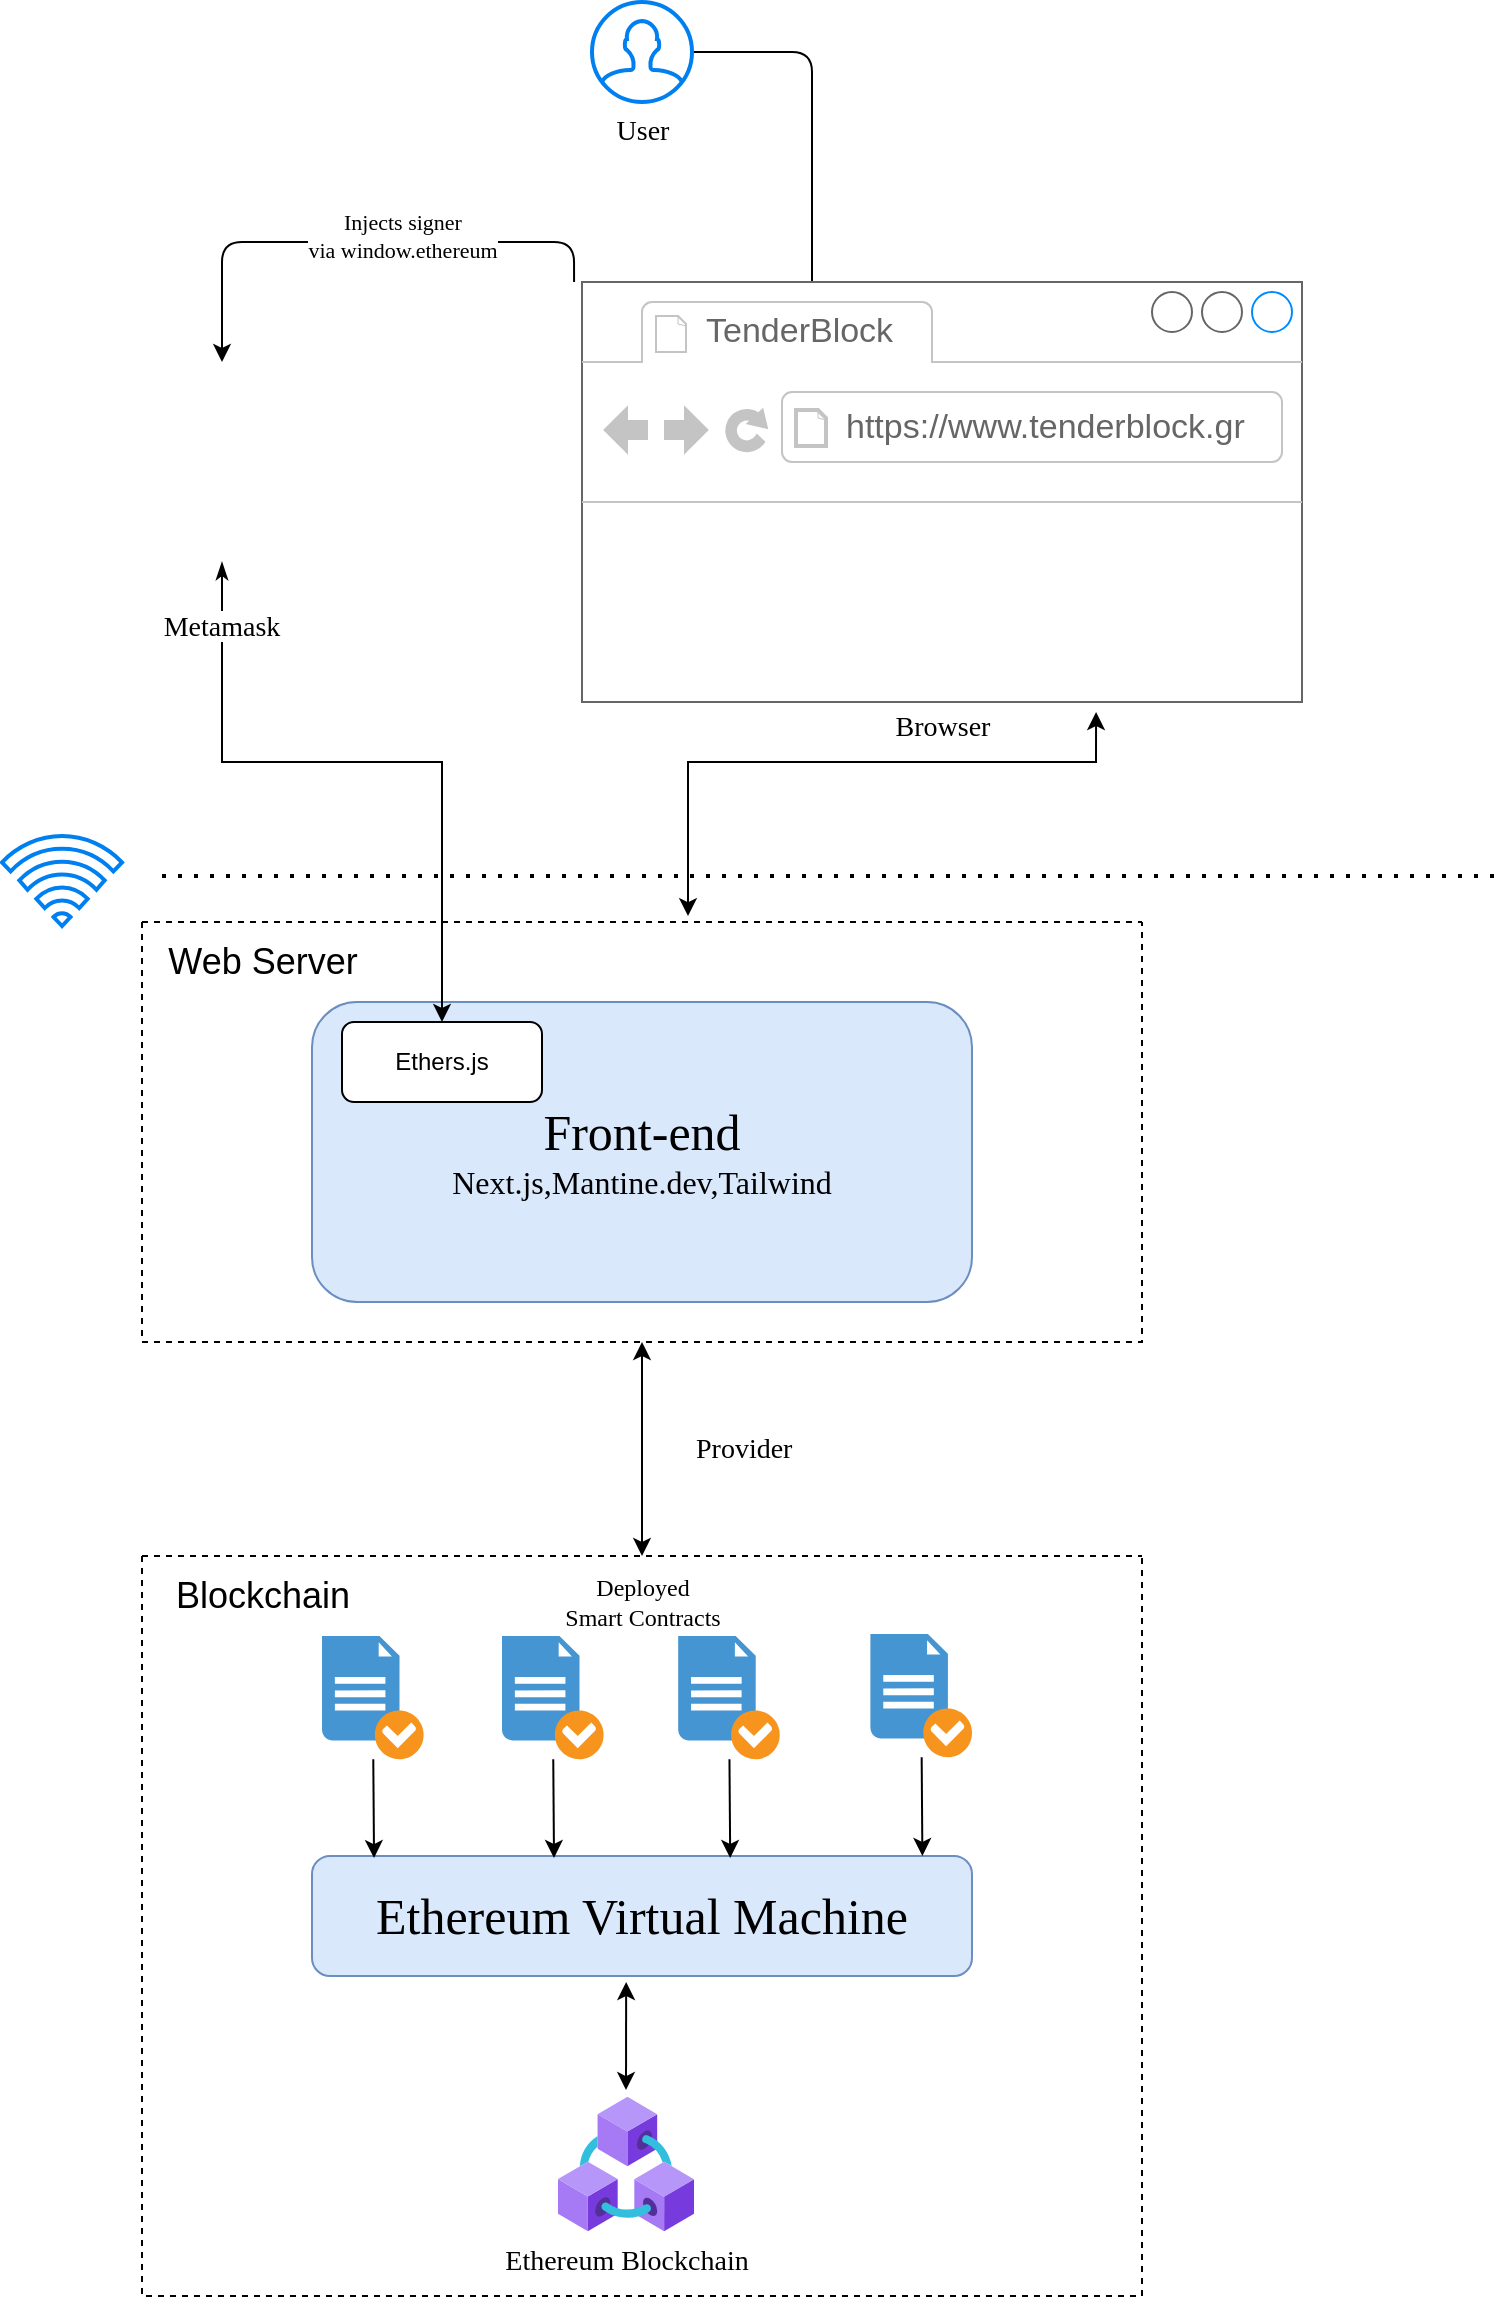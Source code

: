 <mxfile version="23.1.2" type="github">
  <diagram name="Σελίδα-1" id="bdJAyujOeMikRCHktjCR">
    <mxGraphModel dx="1372" dy="786" grid="1" gridSize="10" guides="1" tooltips="1" connect="1" arrows="1" fold="1" page="1" pageScale="1" pageWidth="827" pageHeight="1169" math="0" shadow="0">
      <root>
        <mxCell id="0" />
        <mxCell id="1" parent="0" />
        <mxCell id="oHdXri-5CH2S2hONBE9I-12" value="" style="edgeStyle=orthogonalEdgeStyle;rounded=1;orthogonalLoop=1;jettySize=auto;html=1;curved=0;" edge="1" parent="1" source="oHdXri-5CH2S2hONBE9I-1" target="oHdXri-5CH2S2hONBE9I-3">
          <mxGeometry relative="1" as="geometry" />
        </mxCell>
        <mxCell id="oHdXri-5CH2S2hONBE9I-1" value="User" style="html=1;verticalLabelPosition=bottom;align=center;labelBackgroundColor=#ffffff;verticalAlign=top;strokeWidth=2;strokeColor=#0080F0;shadow=0;dashed=0;shape=mxgraph.ios7.icons.user;fontFamily=Verdana;fontSize=14;" vertex="1" parent="1">
          <mxGeometry x="345" y="13" width="50" height="50" as="geometry" />
        </mxCell>
        <mxCell id="oHdXri-5CH2S2hONBE9I-2" value="&lt;br style=&quot;font-size: 14px;&quot;&gt;&lt;br style=&quot;font-size: 14px;&quot;&gt;&lt;br style=&quot;font-size: 14px;&quot;&gt;&lt;br style=&quot;font-size: 14px;&quot;&gt;&lt;br style=&quot;font-size: 14px;&quot;&gt;&lt;br style=&quot;font-size: 14px;&quot;&gt;&lt;br style=&quot;font-size: 14px;&quot;&gt;&lt;br style=&quot;font-size: 14px;&quot;&gt;&lt;br style=&quot;font-size: 14px;&quot;&gt;&lt;br style=&quot;font-size: 14px;&quot;&gt;&lt;br style=&quot;font-size: 14px;&quot;&gt;&lt;br style=&quot;font-size: 14px;&quot;&gt;&lt;br style=&quot;font-size: 14px;&quot;&gt;&lt;br style=&quot;font-size: 14px;&quot;&gt;Browser" style="strokeWidth=1;shadow=0;dashed=0;align=center;html=1;shape=mxgraph.mockup.containers.browserWindow;rSize=0;strokeColor=#666666;strokeColor2=#008cff;strokeColor3=#c4c4c4;mainText=,;recursiveResize=0;fontFamily=Verdana;fontSize=14;" vertex="1" parent="1">
          <mxGeometry x="340" y="153" width="360" height="210" as="geometry" />
        </mxCell>
        <mxCell id="oHdXri-5CH2S2hONBE9I-3" value="TenderBlock" style="strokeWidth=1;shadow=0;dashed=0;align=center;html=1;shape=mxgraph.mockup.containers.anchor;fontSize=17;fontColor=#666666;align=left;whiteSpace=wrap;" vertex="1" parent="oHdXri-5CH2S2hONBE9I-2">
          <mxGeometry x="60" y="12" width="110" height="26" as="geometry" />
        </mxCell>
        <mxCell id="oHdXri-5CH2S2hONBE9I-4" value="https://www.tenderblock.gr" style="strokeWidth=1;shadow=0;dashed=0;align=center;html=1;shape=mxgraph.mockup.containers.anchor;rSize=0;fontSize=17;fontColor=#666666;align=left;" vertex="1" parent="oHdXri-5CH2S2hONBE9I-2">
          <mxGeometry x="130" y="60" width="250" height="26" as="geometry" />
        </mxCell>
        <mxCell id="oHdXri-5CH2S2hONBE9I-5" value="" style="html=1;verticalLabelPosition=bottom;align=center;labelBackgroundColor=#ffffff;verticalAlign=top;strokeWidth=2;strokeColor=#0080F0;shadow=0;dashed=0;shape=mxgraph.ios7.icons.wifi;pointerEvents=1" vertex="1" parent="1">
          <mxGeometry x="50" y="430" width="60" height="45" as="geometry" />
        </mxCell>
        <mxCell id="oHdXri-5CH2S2hONBE9I-9" value="" style="swimlane;startSize=0;dashed=1;" vertex="1" parent="1">
          <mxGeometry x="120" y="473" width="500" height="210" as="geometry" />
        </mxCell>
        <mxCell id="oHdXri-5CH2S2hONBE9I-16" value="&lt;font face=&quot;Verdana&quot; style=&quot;&quot;&gt;&lt;span style=&quot;font-size: 25px;&quot;&gt;Front-end&lt;/span&gt;&lt;br&gt;&lt;font style=&quot;font-size: 16px;&quot;&gt;Next.js,Mantine.dev,Tailwind&lt;/font&gt;&lt;br&gt;&lt;/font&gt;" style="rounded=1;whiteSpace=wrap;html=1;fillColor=#dae8fc;strokeColor=#6c8ebf;" vertex="1" parent="oHdXri-5CH2S2hONBE9I-9">
          <mxGeometry x="85" y="40" width="330" height="150" as="geometry" />
        </mxCell>
        <mxCell id="oHdXri-5CH2S2hONBE9I-17" value="&lt;font style=&quot;font-size: 18px;&quot;&gt;Web Server&lt;/font&gt;" style="text;html=1;align=center;verticalAlign=middle;resizable=0;points=[];autosize=1;strokeColor=none;fillColor=none;" vertex="1" parent="oHdXri-5CH2S2hONBE9I-9">
          <mxGeometry width="120" height="40" as="geometry" />
        </mxCell>
        <mxCell id="oHdXri-5CH2S2hONBE9I-43" value="Ethers.js" style="rounded=1;whiteSpace=wrap;html=1;" vertex="1" parent="oHdXri-5CH2S2hONBE9I-9">
          <mxGeometry x="100" y="50" width="100" height="40" as="geometry" />
        </mxCell>
        <mxCell id="oHdXri-5CH2S2hONBE9I-20" style="edgeStyle=orthogonalEdgeStyle;rounded=0;orthogonalLoop=1;jettySize=auto;html=1;exitX=0.5;exitY=1;exitDx=0;exitDy=0;entryX=0.5;entryY=0;entryDx=0;entryDy=0;startArrow=classicThin;startFill=1;" edge="1" parent="1" source="oHdXri-5CH2S2hONBE9I-10" target="oHdXri-5CH2S2hONBE9I-43">
          <mxGeometry relative="1" as="geometry">
            <Array as="points">
              <mxPoint x="160" y="393" />
              <mxPoint x="270" y="393" />
            </Array>
          </mxGeometry>
        </mxCell>
        <mxCell id="oHdXri-5CH2S2hONBE9I-10" value="&#xa;Metamask" style="shape=image;verticalLabelPosition=bottom;labelBackgroundColor=default;verticalAlign=top;aspect=fixed;imageAspect=0;image=https://upload.wikimedia.org/wikipedia/commons/thumb/3/36/MetaMask_Fox.svg/1200px-MetaMask_Fox.svg.png;fontSize=14;fontFamily=Verdana;" vertex="1" parent="1">
          <mxGeometry x="110" y="193" width="100" height="100" as="geometry" />
        </mxCell>
        <mxCell id="oHdXri-5CH2S2hONBE9I-15" value="" style="endArrow=none;dashed=1;html=1;dashPattern=1 3;strokeWidth=2;rounded=0;" edge="1" parent="1">
          <mxGeometry width="50" height="50" relative="1" as="geometry">
            <mxPoint x="130" y="450" as="sourcePoint" />
            <mxPoint x="800" y="450" as="targetPoint" />
          </mxGeometry>
        </mxCell>
        <mxCell id="oHdXri-5CH2S2hONBE9I-19" value="" style="edgeStyle=orthogonalEdgeStyle;rounded=1;orthogonalLoop=1;jettySize=auto;html=1;curved=0;exitX=-0.011;exitY=0;exitDx=0;exitDy=0;exitPerimeter=0;entryX=0.5;entryY=0;entryDx=0;entryDy=0;" edge="1" parent="1" source="oHdXri-5CH2S2hONBE9I-2" target="oHdXri-5CH2S2hONBE9I-10">
          <mxGeometry relative="1" as="geometry">
            <mxPoint x="180" y="63" as="sourcePoint" />
            <mxPoint x="240" y="190" as="targetPoint" />
          </mxGeometry>
        </mxCell>
        <mxCell id="oHdXri-5CH2S2hONBE9I-42" value="&lt;font face=&quot;Verdana&quot;&gt;Injects signer&lt;br&gt;via window.ethereum&lt;/font&gt;" style="edgeLabel;html=1;align=center;verticalAlign=middle;resizable=0;points=[];" vertex="1" connectable="0" parent="oHdXri-5CH2S2hONBE9I-19">
          <mxGeometry x="-0.297" y="-3" relative="1" as="geometry">
            <mxPoint x="-16" as="offset" />
          </mxGeometry>
        </mxCell>
        <mxCell id="oHdXri-5CH2S2hONBE9I-21" style="edgeStyle=orthogonalEdgeStyle;rounded=0;orthogonalLoop=1;jettySize=auto;html=1;exitX=0.714;exitY=1.024;exitDx=0;exitDy=0;exitPerimeter=0;entryX=0.546;entryY=-0.014;entryDx=0;entryDy=0;entryPerimeter=0;startArrow=classic;startFill=1;" edge="1" parent="1" source="oHdXri-5CH2S2hONBE9I-2" target="oHdXri-5CH2S2hONBE9I-9">
          <mxGeometry relative="1" as="geometry">
            <mxPoint x="290" y="343" as="sourcePoint" />
            <mxPoint x="430" y="453" as="targetPoint" />
            <Array as="points">
              <mxPoint x="597" y="393" />
              <mxPoint x="393" y="393" />
            </Array>
          </mxGeometry>
        </mxCell>
        <mxCell id="oHdXri-5CH2S2hONBE9I-22" value="" style="swimlane;startSize=0;dashed=1;verticalAlign=bottom;labelPosition=center;verticalLabelPosition=top;align=center;" vertex="1" parent="1">
          <mxGeometry x="120" y="790" width="500" height="370" as="geometry" />
        </mxCell>
        <mxCell id="oHdXri-5CH2S2hONBE9I-23" value="&lt;font face=&quot;Verdana&quot; style=&quot;&quot;&gt;&lt;span style=&quot;font-size: 25px;&quot;&gt;Ethereum Virtual Machine&lt;/span&gt;&lt;br&gt;&lt;/font&gt;" style="rounded=1;whiteSpace=wrap;html=1;fillColor=#dae8fc;strokeColor=#6c8ebf;" vertex="1" parent="oHdXri-5CH2S2hONBE9I-22">
          <mxGeometry x="85" y="150" width="330" height="60" as="geometry" />
        </mxCell>
        <mxCell id="oHdXri-5CH2S2hONBE9I-24" value="&lt;span style=&quot;font-size: 18px;&quot;&gt;Blockchain&lt;/span&gt;" style="text;html=1;align=center;verticalAlign=middle;resizable=0;points=[];autosize=1;strokeColor=none;fillColor=none;" vertex="1" parent="oHdXri-5CH2S2hONBE9I-22">
          <mxGeometry x="5" width="110" height="40" as="geometry" />
        </mxCell>
        <mxCell id="oHdXri-5CH2S2hONBE9I-25" value="" style="shadow=0;dashed=0;html=1;strokeColor=none;fillColor=#4495D1;labelPosition=center;verticalLabelPosition=bottom;verticalAlign=top;align=center;outlineConnect=0;shape=mxgraph.veeam.checked_doc;" vertex="1" parent="oHdXri-5CH2S2hONBE9I-22">
          <mxGeometry x="90" y="40" width="50.8" height="61.6" as="geometry" />
        </mxCell>
        <mxCell id="oHdXri-5CH2S2hONBE9I-28" value="&lt;font style=&quot;font-size: 14px;&quot; face=&quot;Verdana&quot;&gt;Ethereum Blockchain&lt;/font&gt;" style="image;aspect=fixed;html=1;points=[];align=center;fontSize=12;image=img/lib/azure2/blockchain/Azure_Blockchain_Service.svg;" vertex="1" parent="oHdXri-5CH2S2hONBE9I-22">
          <mxGeometry x="208" y="270" width="68" height="68" as="geometry" />
        </mxCell>
        <mxCell id="oHdXri-5CH2S2hONBE9I-30" value="" style="endArrow=classic;startArrow=classic;html=1;rounded=0;entryX=0.5;entryY=-0.044;entryDx=0;entryDy=0;entryPerimeter=0;exitX=0.476;exitY=1.05;exitDx=0;exitDy=0;exitPerimeter=0;" edge="1" parent="oHdXri-5CH2S2hONBE9I-22" source="oHdXri-5CH2S2hONBE9I-23" target="oHdXri-5CH2S2hONBE9I-28">
          <mxGeometry width="50" height="50" relative="1" as="geometry">
            <mxPoint x="160" y="140" as="sourcePoint" />
            <mxPoint x="210" y="90" as="targetPoint" />
          </mxGeometry>
        </mxCell>
        <mxCell id="oHdXri-5CH2S2hONBE9I-33" value="" style="endArrow=classic;html=1;rounded=0;entryX=0.094;entryY=0.017;entryDx=0;entryDy=0;entryPerimeter=0;" edge="1" parent="oHdXri-5CH2S2hONBE9I-22" source="oHdXri-5CH2S2hONBE9I-25" target="oHdXri-5CH2S2hONBE9I-23">
          <mxGeometry width="50" height="50" relative="1" as="geometry">
            <mxPoint x="160" y="140" as="sourcePoint" />
            <mxPoint x="210" y="90" as="targetPoint" />
          </mxGeometry>
        </mxCell>
        <mxCell id="oHdXri-5CH2S2hONBE9I-35" value="" style="shadow=0;dashed=0;html=1;strokeColor=none;fillColor=#4495D1;labelPosition=center;verticalLabelPosition=bottom;verticalAlign=top;align=center;outlineConnect=0;shape=mxgraph.veeam.checked_doc;" vertex="1" parent="oHdXri-5CH2S2hONBE9I-22">
          <mxGeometry x="180" y="40" width="50.8" height="61.6" as="geometry" />
        </mxCell>
        <mxCell id="oHdXri-5CH2S2hONBE9I-36" value="" style="endArrow=classic;html=1;rounded=0;entryX=0.094;entryY=0.017;entryDx=0;entryDy=0;entryPerimeter=0;" edge="1" parent="oHdXri-5CH2S2hONBE9I-22" source="oHdXri-5CH2S2hONBE9I-35">
          <mxGeometry width="50" height="50" relative="1" as="geometry">
            <mxPoint x="250" y="140" as="sourcePoint" />
            <mxPoint x="206" y="151" as="targetPoint" />
          </mxGeometry>
        </mxCell>
        <mxCell id="oHdXri-5CH2S2hONBE9I-37" value="" style="shadow=0;dashed=0;html=1;strokeColor=none;fillColor=#4495D1;labelPosition=center;verticalLabelPosition=bottom;verticalAlign=top;align=center;outlineConnect=0;shape=mxgraph.veeam.checked_doc;" vertex="1" parent="oHdXri-5CH2S2hONBE9I-22">
          <mxGeometry x="268.1" y="40" width="50.8" height="61.6" as="geometry" />
        </mxCell>
        <mxCell id="oHdXri-5CH2S2hONBE9I-38" value="" style="endArrow=classic;html=1;rounded=0;entryX=0.094;entryY=0.017;entryDx=0;entryDy=0;entryPerimeter=0;" edge="1" parent="oHdXri-5CH2S2hONBE9I-22" source="oHdXri-5CH2S2hONBE9I-37">
          <mxGeometry width="50" height="50" relative="1" as="geometry">
            <mxPoint x="338.1" y="140" as="sourcePoint" />
            <mxPoint x="294.1" y="151" as="targetPoint" />
          </mxGeometry>
        </mxCell>
        <mxCell id="oHdXri-5CH2S2hONBE9I-39" value="" style="shadow=0;dashed=0;html=1;strokeColor=none;fillColor=#4495D1;labelPosition=center;verticalLabelPosition=bottom;verticalAlign=top;align=center;outlineConnect=0;shape=mxgraph.veeam.checked_doc;" vertex="1" parent="oHdXri-5CH2S2hONBE9I-22">
          <mxGeometry x="364.2" y="39" width="50.8" height="61.6" as="geometry" />
        </mxCell>
        <mxCell id="oHdXri-5CH2S2hONBE9I-40" value="" style="endArrow=classic;html=1;rounded=0;entryX=0.094;entryY=0.017;entryDx=0;entryDy=0;entryPerimeter=0;" edge="1" parent="oHdXri-5CH2S2hONBE9I-22" source="oHdXri-5CH2S2hONBE9I-39">
          <mxGeometry width="50" height="50" relative="1" as="geometry">
            <mxPoint x="434.2" y="139" as="sourcePoint" />
            <mxPoint x="390.2" y="150" as="targetPoint" />
          </mxGeometry>
        </mxCell>
        <mxCell id="oHdXri-5CH2S2hONBE9I-45" value="&lt;font face=&quot;Verdana&quot;&gt;Deployed&lt;br style=&quot;border-color: var(--border-color);&quot;&gt;Smart Contracts&lt;/font&gt;" style="text;html=1;align=center;verticalAlign=middle;resizable=0;points=[];autosize=1;strokeColor=none;fillColor=none;" vertex="1" parent="oHdXri-5CH2S2hONBE9I-22">
          <mxGeometry x="190" y="3" width="120" height="40" as="geometry" />
        </mxCell>
        <mxCell id="oHdXri-5CH2S2hONBE9I-46" value="" style="shape=image;verticalLabelPosition=bottom;labelBackgroundColor=default;verticalAlign=top;aspect=fixed;imageAspect=0;image=https://upload.wikimedia.org/wikipedia/commons/thumb/6/6f/Ethereum-icon-purple.svg/220px-Ethereum-icon-purple.svg.png;" vertex="1" parent="oHdXri-5CH2S2hONBE9I-22">
          <mxGeometry x="128" y="330" width="40" height="40" as="geometry" />
        </mxCell>
        <mxCell id="oHdXri-5CH2S2hONBE9I-41" value="" style="endArrow=classic;startArrow=classic;html=1;rounded=0;exitX=0.5;exitY=0;exitDx=0;exitDy=0;" edge="1" parent="1" source="oHdXri-5CH2S2hONBE9I-22" target="oHdXri-5CH2S2hONBE9I-9">
          <mxGeometry width="50" height="50" relative="1" as="geometry">
            <mxPoint x="280" y="730" as="sourcePoint" />
            <mxPoint x="330" y="680" as="targetPoint" />
          </mxGeometry>
        </mxCell>
        <mxCell id="oHdXri-5CH2S2hONBE9I-44" value="Provider" style="shape=image;verticalLabelPosition=middle;labelBackgroundColor=default;verticalAlign=middle;aspect=fixed;imageAspect=0;image=https://upload.wikimedia.org/wikipedia/commons/thumb/3/36/MetaMask_Fox.svg/1200px-MetaMask_Fox.svg.png;fontSize=14;fontFamily=Verdana;labelPosition=right;align=left;" vertex="1" parent="1">
          <mxGeometry x="345" y="710" width="50" height="50" as="geometry" />
        </mxCell>
      </root>
    </mxGraphModel>
  </diagram>
</mxfile>
